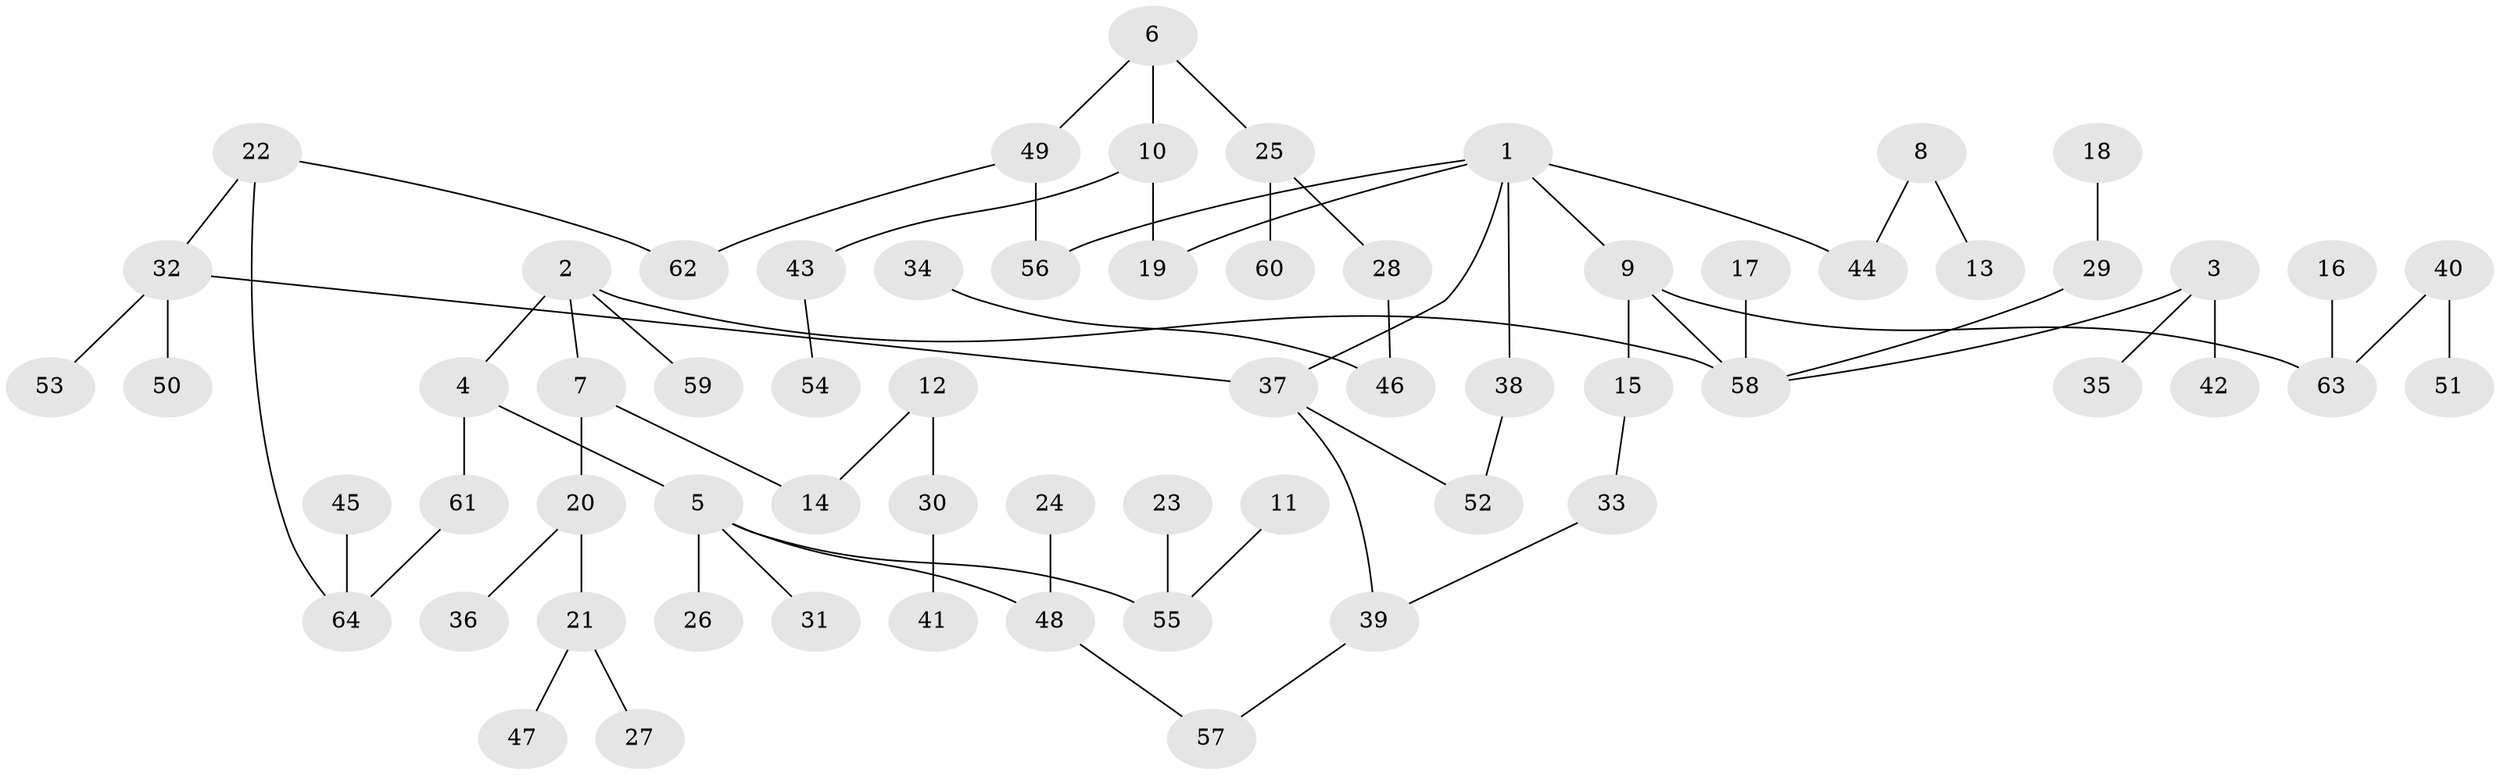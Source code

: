 // original degree distribution, {5: 0.031496062992125984, 4: 0.09448818897637795, 7: 0.007874015748031496, 3: 0.1732283464566929, 2: 0.2755905511811024, 1: 0.41732283464566927}
// Generated by graph-tools (version 1.1) at 2025/01/03/09/25 03:01:03]
// undirected, 64 vertices, 69 edges
graph export_dot {
graph [start="1"]
  node [color=gray90,style=filled];
  1;
  2;
  3;
  4;
  5;
  6;
  7;
  8;
  9;
  10;
  11;
  12;
  13;
  14;
  15;
  16;
  17;
  18;
  19;
  20;
  21;
  22;
  23;
  24;
  25;
  26;
  27;
  28;
  29;
  30;
  31;
  32;
  33;
  34;
  35;
  36;
  37;
  38;
  39;
  40;
  41;
  42;
  43;
  44;
  45;
  46;
  47;
  48;
  49;
  50;
  51;
  52;
  53;
  54;
  55;
  56;
  57;
  58;
  59;
  60;
  61;
  62;
  63;
  64;
  1 -- 9 [weight=1.0];
  1 -- 19 [weight=1.0];
  1 -- 37 [weight=1.0];
  1 -- 38 [weight=1.0];
  1 -- 44 [weight=1.0];
  1 -- 56 [weight=1.0];
  2 -- 4 [weight=1.0];
  2 -- 7 [weight=1.0];
  2 -- 58 [weight=1.0];
  2 -- 59 [weight=1.0];
  3 -- 35 [weight=1.0];
  3 -- 42 [weight=1.0];
  3 -- 58 [weight=1.0];
  4 -- 5 [weight=1.0];
  4 -- 61 [weight=1.0];
  5 -- 26 [weight=1.0];
  5 -- 31 [weight=1.0];
  5 -- 48 [weight=1.0];
  5 -- 55 [weight=1.0];
  6 -- 10 [weight=1.0];
  6 -- 25 [weight=1.0];
  6 -- 49 [weight=1.0];
  7 -- 14 [weight=1.0];
  7 -- 20 [weight=1.0];
  8 -- 13 [weight=1.0];
  8 -- 44 [weight=1.0];
  9 -- 15 [weight=1.0];
  9 -- 58 [weight=1.0];
  9 -- 63 [weight=1.0];
  10 -- 19 [weight=1.0];
  10 -- 43 [weight=1.0];
  11 -- 55 [weight=1.0];
  12 -- 14 [weight=1.0];
  12 -- 30 [weight=1.0];
  15 -- 33 [weight=1.0];
  16 -- 63 [weight=1.0];
  17 -- 58 [weight=1.0];
  18 -- 29 [weight=1.0];
  20 -- 21 [weight=1.0];
  20 -- 36 [weight=1.0];
  21 -- 27 [weight=1.0];
  21 -- 47 [weight=1.0];
  22 -- 32 [weight=1.0];
  22 -- 62 [weight=1.0];
  22 -- 64 [weight=1.0];
  23 -- 55 [weight=1.0];
  24 -- 48 [weight=1.0];
  25 -- 28 [weight=1.0];
  25 -- 60 [weight=1.0];
  28 -- 46 [weight=1.0];
  29 -- 58 [weight=1.0];
  30 -- 41 [weight=1.0];
  32 -- 37 [weight=1.0];
  32 -- 50 [weight=1.0];
  32 -- 53 [weight=1.0];
  33 -- 39 [weight=1.0];
  34 -- 46 [weight=1.0];
  37 -- 39 [weight=1.0];
  37 -- 52 [weight=1.0];
  38 -- 52 [weight=1.0];
  39 -- 57 [weight=1.0];
  40 -- 51 [weight=1.0];
  40 -- 63 [weight=1.0];
  43 -- 54 [weight=1.0];
  45 -- 64 [weight=1.0];
  48 -- 57 [weight=1.0];
  49 -- 56 [weight=1.0];
  49 -- 62 [weight=1.0];
  61 -- 64 [weight=1.0];
}
